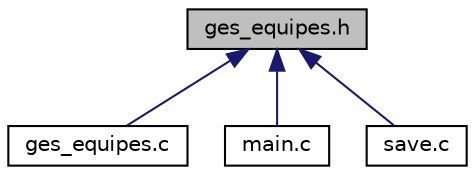 digraph "ges_equipes.h"
{
  edge [fontname="Helvetica",fontsize="10",labelfontname="Helvetica",labelfontsize="10"];
  node [fontname="Helvetica",fontsize="10",shape=record];
  Node1 [label="ges_equipes.h",height=0.2,width=0.4,color="black", fillcolor="grey75", style="filled", fontcolor="black"];
  Node1 -> Node2 [dir="back",color="midnightblue",fontsize="10",style="solid"];
  Node2 [label="ges_equipes.c",height=0.2,width=0.4,color="black", fillcolor="white", style="filled",URL="$a00018.html",tooltip="Ce fichier contient les fonctions permettant de modifier les équipes. "];
  Node1 -> Node3 [dir="back",color="midnightblue",fontsize="10",style="solid"];
  Node3 [label="main.c",height=0.2,width=0.4,color="black", fillcolor="white", style="filled",URL="$a00027.html",tooltip="Menu principal et lancement de la partie. "];
  Node1 -> Node4 [dir="back",color="midnightblue",fontsize="10",style="solid"];
  Node4 [label="save.c",height=0.2,width=0.4,color="black", fillcolor="white", style="filled",URL="$a00029.html",tooltip="Ce fichier contient les définitions des fonctions permettant de sauvegarder et charger une partie..."];
}
